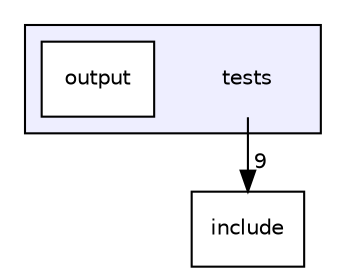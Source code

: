 digraph "tests" {
  compound=true
  node [ fontsize="10", fontname="Helvetica"];
  edge [ labelfontsize="10", labelfontname="Helvetica"];
  subgraph clusterdir_59425e443f801f1f2fd8bbe4959a3ccf {
    graph [ bgcolor="#eeeeff", pencolor="black", label="" URL="dir_59425e443f801f1f2fd8bbe4959a3ccf.html"];
    dir_59425e443f801f1f2fd8bbe4959a3ccf [shape=plaintext label="tests"];
    dir_810fd34934262e3fb83a59d079b6fd5f [shape=box label="output" color="black" fillcolor="white" style="filled" URL="dir_810fd34934262e3fb83a59d079b6fd5f.html"];
  }
  dir_d44c64559bbebec7f509842c48db8b23 [shape=box label="include" URL="dir_d44c64559bbebec7f509842c48db8b23.html"];
  dir_59425e443f801f1f2fd8bbe4959a3ccf->dir_d44c64559bbebec7f509842c48db8b23 [headlabel="9", labeldistance=1.5 headhref="dir_000010_000006.html"];
}

